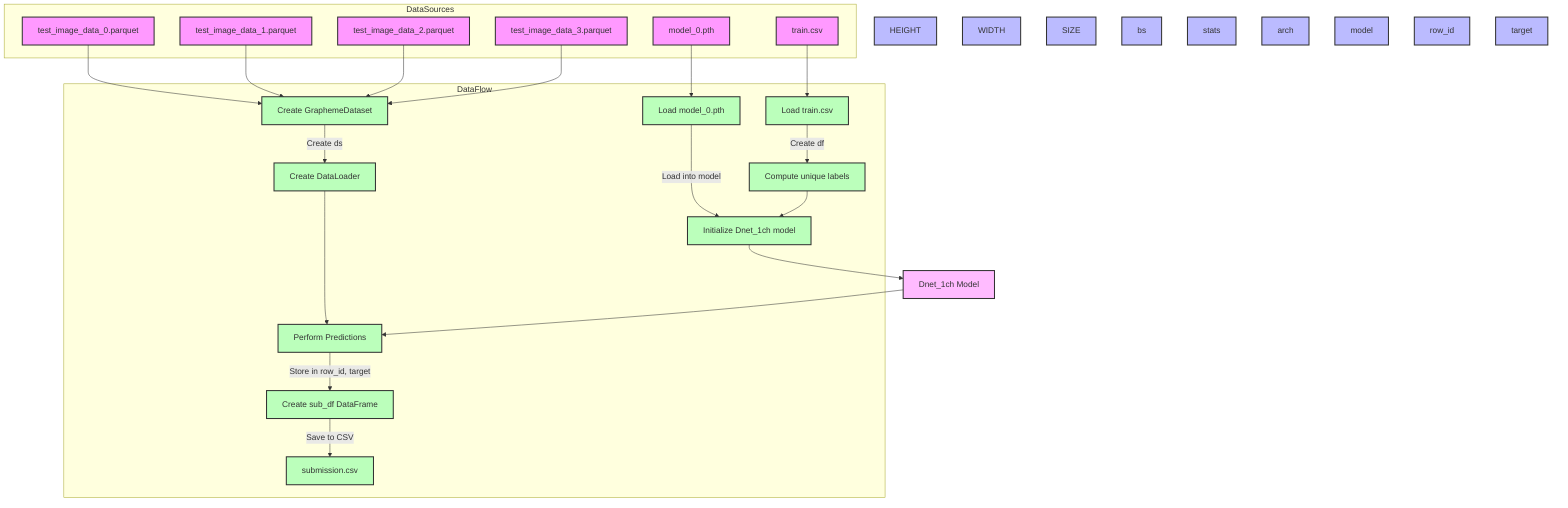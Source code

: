 flowchart TD
    %% Data Sources
    subgraph DataSources
        A1["train.csv"]
        A2["test_image_data_0.parquet"]
        A3["test_image_data_1.parquet"]
        A4["test_image_data_2.parquet"]
        A5["test_image_data_3.parquet"]
        A6["model_0.pth"]
    end

    %% Variables and Initial Setup
    B1["HEIGHT"]
    B2["WIDTH"]
    B3["SIZE"]
    B4["bs"]
    B5["stats"]
    B6["arch"]
    B7["model"]
    B8["row_id"]
    B9["target"]

    %% Data Flow
    subgraph DataFlow
        direction TB
        C1["Load train.csv"] -->|"Create df"| C2["Compute unique labels"]
        C3["Load model_0.pth"] -->|"Load into model"| C4["Initialize Dnet_1ch model"]
        C5["Create GraphemeDataset"] -->|"Create ds"| C6["Create DataLoader"]
        C7["Perform Predictions"] -->|"Store in row_id, target"| C8["Create sub_df DataFrame"]
        C8 -->|"Save to CSV"| C9["submission.csv"]
    end

    %% Models
    D1["Dnet_1ch Model"]

    %% Connections
    A1 --> C1
    A2 --> C5
    A3 --> C5
    A4 --> C5
    A5 --> C5
    A6 --> C3
    C2 --> C4
    C4 --> D1
    C6 --> C7
    D1 --> C7

    %% Comments explaining each part
    classDef dataSources fill:#f9f,stroke:#333,stroke-width:2px;
    classDef variables fill:#bbf,stroke:#333,stroke-width:2px;
    classDef dataFlow fill:#bfb,stroke:#333,stroke-width:2px;
    classDef models fill:#fbf,stroke:#333,stroke-width:2px;

    class A1,A2,A3,A4,A5,A6 dataSources;
    class B1,B2,B3,B4,B5,B6,B7,B8,B9 variables;
    class C1,C2,C3,C4,C5,C6,C7,C8,C9 dataFlow;
    class D1 models;